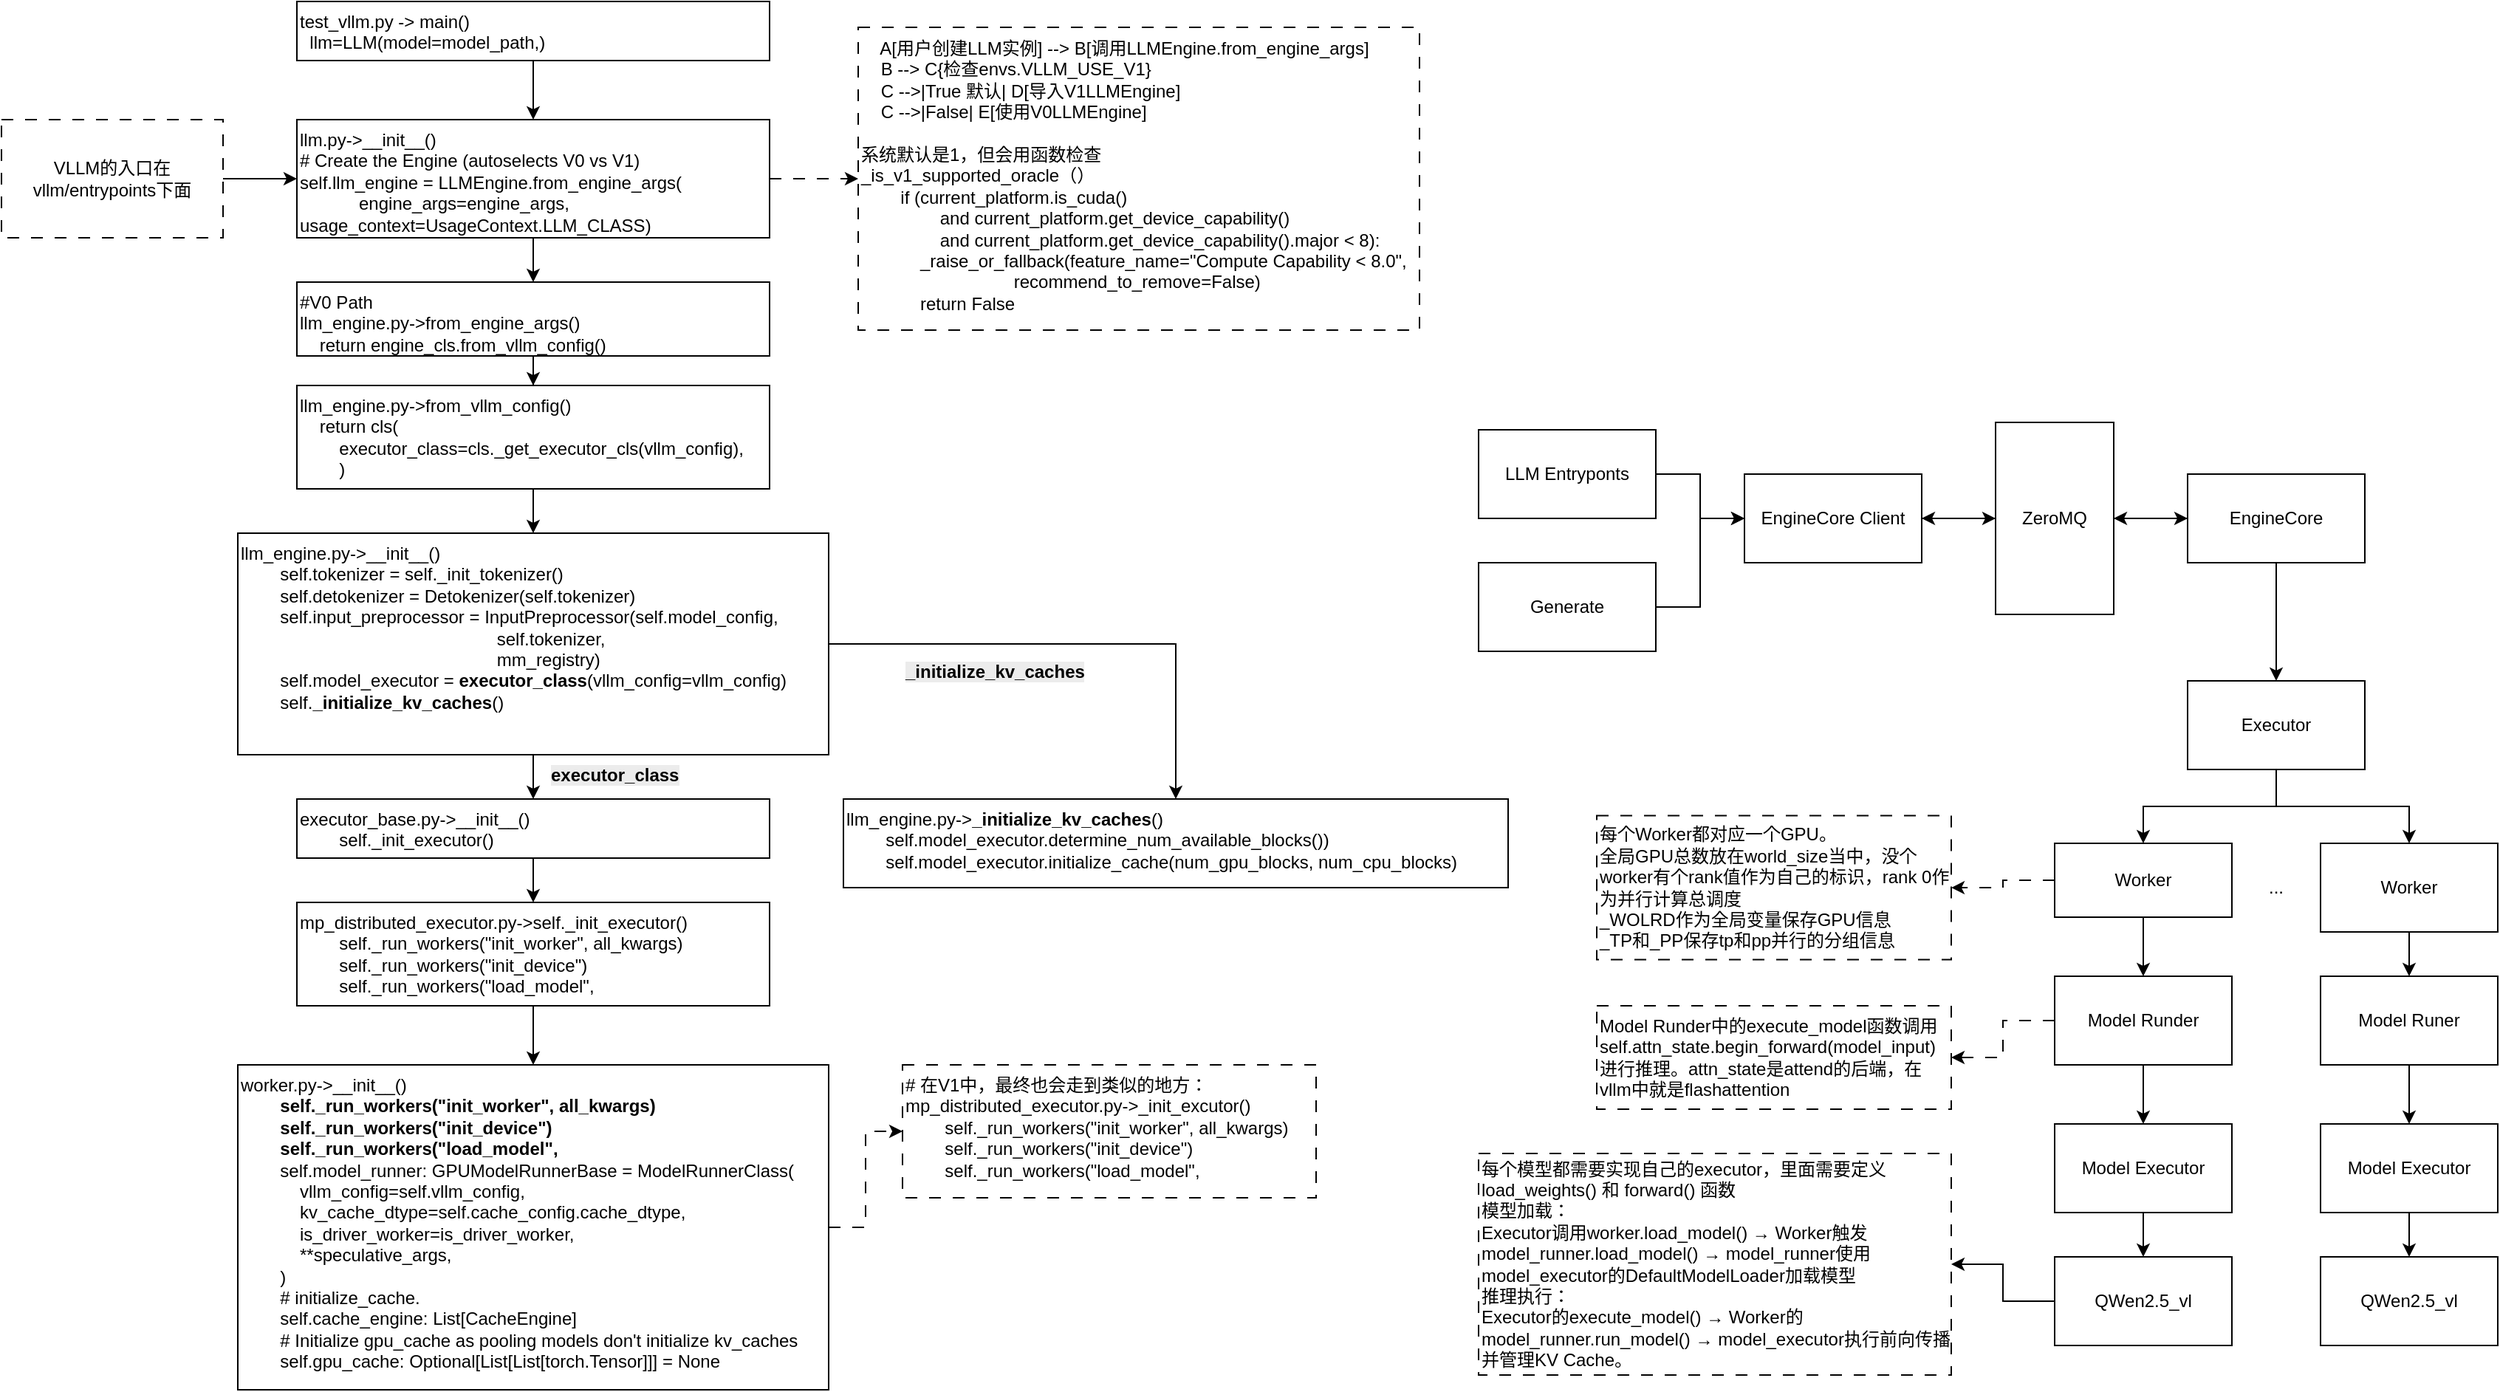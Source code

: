 <mxfile version="28.0.6">
  <diagram name="Page-1" id="GXyGxh3fhqGWcaT-Y3ZY">
    <mxGraphModel dx="2066" dy="1103" grid="1" gridSize="10" guides="1" tooltips="1" connect="1" arrows="1" fold="1" page="1" pageScale="1" pageWidth="850" pageHeight="1100" math="0" shadow="0">
      <root>
        <mxCell id="0" />
        <mxCell id="1" parent="0" />
        <mxCell id="sT55y12rGX_XL4kx0Qpv-9" value="" style="edgeStyle=orthogonalEdgeStyle;rounded=0;orthogonalLoop=1;jettySize=auto;html=1;" parent="1" source="sT55y12rGX_XL4kx0Qpv-1" target="sT55y12rGX_XL4kx0Qpv-8" edge="1">
          <mxGeometry relative="1" as="geometry" />
        </mxCell>
        <mxCell id="sT55y12rGX_XL4kx0Qpv-23" value="" style="edgeStyle=orthogonalEdgeStyle;rounded=0;orthogonalLoop=1;jettySize=auto;html=1;fontFamily=Helvetica;fontSize=12;fontColor=default;dashed=1;dashPattern=8 8;" parent="1" source="sT55y12rGX_XL4kx0Qpv-1" target="sT55y12rGX_XL4kx0Qpv-22" edge="1">
          <mxGeometry relative="1" as="geometry" />
        </mxCell>
        <mxCell id="sT55y12rGX_XL4kx0Qpv-1" value="llm.py-&gt;__init__()&#xa;# Create the Engine (autoselects V0 vs V1)&#xa;self.llm_engine = LLMEngine.from_engine_args(&#xa;            engine_args=engine_args, usage_context=UsageContext.LLM_CLASS)" style="rounded=0;whiteSpace=wrap;html=1;align=left;verticalAlign=top;" parent="1" vertex="1">
          <mxGeometry x="240" y="120" width="320" height="80" as="geometry" />
        </mxCell>
        <mxCell id="sT55y12rGX_XL4kx0Qpv-5" value="" style="edgeStyle=orthogonalEdgeStyle;rounded=0;orthogonalLoop=1;jettySize=auto;html=1;" parent="1" source="sT55y12rGX_XL4kx0Qpv-3" target="sT55y12rGX_XL4kx0Qpv-1" edge="1">
          <mxGeometry relative="1" as="geometry" />
        </mxCell>
        <mxCell id="sT55y12rGX_XL4kx0Qpv-3" value="VLLM的入口在 vllm/entrypoints下面" style="text;html=1;align=center;verticalAlign=middle;whiteSpace=wrap;rounded=0;strokeColor=default;dashed=1;dashPattern=8 8;" parent="1" vertex="1">
          <mxGeometry x="40" y="120" width="150" height="80" as="geometry" />
        </mxCell>
        <mxCell id="sT55y12rGX_XL4kx0Qpv-7" value="" style="edgeStyle=orthogonalEdgeStyle;rounded=0;orthogonalLoop=1;jettySize=auto;html=1;" parent="1" source="sT55y12rGX_XL4kx0Qpv-6" target="sT55y12rGX_XL4kx0Qpv-1" edge="1">
          <mxGeometry relative="1" as="geometry" />
        </mxCell>
        <mxCell id="sT55y12rGX_XL4kx0Qpv-6" value="test_vllm.py -&amp;gt; main()&lt;div&gt;&amp;nbsp; llm=LLM(model=model_path,)&lt;/div&gt;" style="rounded=0;whiteSpace=wrap;html=1;align=left;verticalAlign=top;" parent="1" vertex="1">
          <mxGeometry x="240" y="40" width="320" height="40" as="geometry" />
        </mxCell>
        <mxCell id="sT55y12rGX_XL4kx0Qpv-11" value="" style="edgeStyle=orthogonalEdgeStyle;rounded=0;orthogonalLoop=1;jettySize=auto;html=1;fontFamily=Helvetica;fontSize=12;fontColor=default;" parent="1" source="sT55y12rGX_XL4kx0Qpv-8" target="sT55y12rGX_XL4kx0Qpv-10" edge="1">
          <mxGeometry relative="1" as="geometry" />
        </mxCell>
        <mxCell id="sT55y12rGX_XL4kx0Qpv-8" value="&lt;div&gt;#V0 Path&lt;/div&gt;llm_engine.py-&amp;gt;from_engine_args()&lt;br&gt;&amp;nbsp; &amp;nbsp; return engine_cls.from_vllm_config()" style="rounded=0;whiteSpace=wrap;html=1;align=left;verticalAlign=top;" parent="1" vertex="1">
          <mxGeometry x="240" y="230" width="320" height="50" as="geometry" />
        </mxCell>
        <mxCell id="sT55y12rGX_XL4kx0Qpv-13" value="" style="edgeStyle=orthogonalEdgeStyle;rounded=0;orthogonalLoop=1;jettySize=auto;html=1;fontFamily=Helvetica;fontSize=12;fontColor=default;" parent="1" source="sT55y12rGX_XL4kx0Qpv-10" target="sT55y12rGX_XL4kx0Qpv-12" edge="1">
          <mxGeometry relative="1" as="geometry" />
        </mxCell>
        <mxCell id="sT55y12rGX_XL4kx0Qpv-10" value="llm_engine.py-&amp;gt;from_vllm_config()&lt;br&gt;&amp;nbsp; &amp;nbsp; return cls(&lt;div&gt;&lt;span style=&quot;white-space: pre;&quot;&gt;&#x9;&lt;/span&gt;executor_class=cls._get_executor_cls(vllm_config),&amp;nbsp;&lt;/div&gt;&lt;div&gt;&lt;span style=&quot;white-space: pre;&quot;&gt;&#x9;&lt;/span&gt;)&lt;/div&gt;" style="rounded=0;whiteSpace=wrap;html=1;align=left;verticalAlign=top;" parent="1" vertex="1">
          <mxGeometry x="240" y="300" width="320" height="70" as="geometry" />
        </mxCell>
        <mxCell id="sT55y12rGX_XL4kx0Qpv-15" value="" style="edgeStyle=orthogonalEdgeStyle;rounded=0;orthogonalLoop=1;jettySize=auto;html=1;fontFamily=Helvetica;fontSize=12;fontColor=default;" parent="1" source="sT55y12rGX_XL4kx0Qpv-12" target="sT55y12rGX_XL4kx0Qpv-14" edge="1">
          <mxGeometry relative="1" as="geometry" />
        </mxCell>
        <mxCell id="Y6s4YUltKjXgeL2X_BUD-3" value="" style="edgeStyle=orthogonalEdgeStyle;rounded=0;orthogonalLoop=1;jettySize=auto;html=1;" parent="1" source="sT55y12rGX_XL4kx0Qpv-12" target="Y6s4YUltKjXgeL2X_BUD-2" edge="1">
          <mxGeometry relative="1" as="geometry" />
        </mxCell>
        <mxCell id="sT55y12rGX_XL4kx0Qpv-12" value="llm_engine.py-&amp;gt;__init__()&lt;br&gt;&amp;nbsp; &amp;nbsp; &amp;nbsp; &amp;nbsp; self.tokenizer = self._init_tokenizer()&lt;br&gt;&amp;nbsp; &amp;nbsp; &amp;nbsp; &amp;nbsp; self.detokenizer = Detokenizer(self.tokenizer)&lt;br&gt;&amp;nbsp; &amp;nbsp; &amp;nbsp; &amp;nbsp; self.input_preprocessor = InputPreprocessor(self.model_config,&lt;br&gt;&amp;nbsp; &amp;nbsp; &amp;nbsp; &amp;nbsp; &amp;nbsp; &amp;nbsp; &amp;nbsp; &amp;nbsp; &amp;nbsp; &amp;nbsp; &amp;nbsp; &amp;nbsp; &amp;nbsp; &amp;nbsp; &amp;nbsp; &amp;nbsp; &amp;nbsp; &amp;nbsp; &amp;nbsp; &amp;nbsp; &amp;nbsp; &amp;nbsp; &amp;nbsp; &amp;nbsp; &amp;nbsp; &amp;nbsp; self.tokenizer,&lt;br&gt;&amp;nbsp; &amp;nbsp; &amp;nbsp; &amp;nbsp; &amp;nbsp; &amp;nbsp; &amp;nbsp; &amp;nbsp; &amp;nbsp; &amp;nbsp; &amp;nbsp; &amp;nbsp; &amp;nbsp; &amp;nbsp; &amp;nbsp; &amp;nbsp; &amp;nbsp; &amp;nbsp; &amp;nbsp; &amp;nbsp; &amp;nbsp; &amp;nbsp; &amp;nbsp; &amp;nbsp; &amp;nbsp; &amp;nbsp; mm_registry)&lt;br&gt;&amp;nbsp; &amp;nbsp; &amp;nbsp; &amp;nbsp; self.model_executor = &lt;b&gt;executor_class&lt;/b&gt;(vllm_config=vllm_config)&lt;br&gt;&#x9;&lt;span style=&quot;white-space: pre;&quot;&gt;&#x9;&lt;/span&gt;self.&lt;b&gt;_initialize_kv_caches&lt;/b&gt;()" style="rounded=0;whiteSpace=wrap;html=1;align=left;verticalAlign=top;" parent="1" vertex="1">
          <mxGeometry x="200" y="400" width="400" height="150" as="geometry" />
        </mxCell>
        <mxCell id="sT55y12rGX_XL4kx0Qpv-17" value="" style="edgeStyle=orthogonalEdgeStyle;rounded=0;orthogonalLoop=1;jettySize=auto;html=1;fontFamily=Helvetica;fontSize=12;fontColor=default;" parent="1" source="sT55y12rGX_XL4kx0Qpv-14" target="sT55y12rGX_XL4kx0Qpv-16" edge="1">
          <mxGeometry relative="1" as="geometry" />
        </mxCell>
        <mxCell id="sT55y12rGX_XL4kx0Qpv-14" value="executor_base.py-&amp;gt;__init__()&lt;br&gt;&amp;nbsp; &amp;nbsp; &amp;nbsp; &amp;nbsp; self._init_executor()" style="rounded=0;whiteSpace=wrap;html=1;align=left;verticalAlign=top;" parent="1" vertex="1">
          <mxGeometry x="240" y="580" width="320" height="40" as="geometry" />
        </mxCell>
        <mxCell id="sT55y12rGX_XL4kx0Qpv-19" value="" style="edgeStyle=orthogonalEdgeStyle;rounded=0;orthogonalLoop=1;jettySize=auto;html=1;fontFamily=Helvetica;fontSize=12;fontColor=default;" parent="1" source="sT55y12rGX_XL4kx0Qpv-16" target="sT55y12rGX_XL4kx0Qpv-18" edge="1">
          <mxGeometry relative="1" as="geometry" />
        </mxCell>
        <mxCell id="sT55y12rGX_XL4kx0Qpv-16" value="mp_distributed_executor.py-&amp;gt;self._init_executor()&lt;div&gt;&lt;div&gt;&amp;nbsp; &amp;nbsp; &amp;nbsp; &amp;nbsp; self._run_workers(&quot;init_worker&quot;, all_kwargs)&lt;/div&gt;&lt;div&gt;&amp;nbsp; &amp;nbsp; &amp;nbsp; &amp;nbsp; self._run_workers(&quot;init_device&quot;)&lt;/div&gt;&lt;div&gt;&amp;nbsp; &amp;nbsp; &amp;nbsp; &amp;nbsp; self._run_workers(&quot;load_model&quot;,&lt;/div&gt;&lt;/div&gt;" style="rounded=0;whiteSpace=wrap;html=1;align=left;verticalAlign=top;" parent="1" vertex="1">
          <mxGeometry x="240" y="650" width="320" height="70" as="geometry" />
        </mxCell>
        <mxCell id="sT55y12rGX_XL4kx0Qpv-25" value="" style="edgeStyle=orthogonalEdgeStyle;rounded=0;orthogonalLoop=1;jettySize=auto;html=1;fontFamily=Helvetica;fontSize=12;fontColor=default;dashed=1;dashPattern=8 8;" parent="1" source="sT55y12rGX_XL4kx0Qpv-18" target="sT55y12rGX_XL4kx0Qpv-24" edge="1">
          <mxGeometry relative="1" as="geometry" />
        </mxCell>
        <mxCell id="sT55y12rGX_XL4kx0Qpv-18" value="worker.py-&amp;gt;__init__()&lt;br&gt;&lt;b&gt;&amp;nbsp; &amp;nbsp; &amp;nbsp; &amp;nbsp; self._run_workers(&quot;init_worker&quot;, all_kwargs)&lt;br&gt;&amp;nbsp; &amp;nbsp; &amp;nbsp; &amp;nbsp; self._run_workers(&quot;init_device&quot;)&lt;br&gt;&amp;nbsp; &amp;nbsp; &amp;nbsp; &amp;nbsp; self._run_workers(&quot;load_model&quot;,&lt;/b&gt;&lt;br&gt;&amp;nbsp; &amp;nbsp; &amp;nbsp; &amp;nbsp; self.model_runner: GPUModelRunnerBase = ModelRunnerClass(&lt;br&gt;&amp;nbsp; &amp;nbsp; &amp;nbsp; &amp;nbsp; &amp;nbsp; &amp;nbsp; vllm_config=self.vllm_config,&lt;br&gt;&amp;nbsp; &amp;nbsp; &amp;nbsp; &amp;nbsp; &amp;nbsp; &amp;nbsp; kv_cache_dtype=self.cache_config.cache_dtype,&lt;br&gt;&amp;nbsp; &amp;nbsp; &amp;nbsp; &amp;nbsp; &amp;nbsp; &amp;nbsp; is_driver_worker=is_driver_worker,&lt;br&gt;&amp;nbsp; &amp;nbsp; &amp;nbsp; &amp;nbsp; &amp;nbsp; &amp;nbsp; **speculative_args,&lt;br&gt;&amp;nbsp; &amp;nbsp; &amp;nbsp; &amp;nbsp; )&lt;br&gt;&amp;nbsp; &amp;nbsp; &amp;nbsp; &amp;nbsp; # initialize_cache.&lt;br&gt;&amp;nbsp; &amp;nbsp; &amp;nbsp; &amp;nbsp; self.cache_engine: List[CacheEngine]&lt;br&gt;&amp;nbsp; &amp;nbsp; &amp;nbsp; &amp;nbsp; # Initialize gpu_cache as pooling models don&#39;t initialize kv_caches&lt;br&gt;&amp;nbsp; &amp;nbsp; &amp;nbsp; &amp;nbsp; self.gpu_cache: Optional[List[List[torch.Tensor]]] = None" style="rounded=0;whiteSpace=wrap;html=1;align=left;verticalAlign=top;" parent="1" vertex="1">
          <mxGeometry x="200" y="760" width="400" height="220" as="geometry" />
        </mxCell>
        <mxCell id="sT55y12rGX_XL4kx0Qpv-22" value="&amp;nbsp; &amp;nbsp; A[用户创建LLM实例] --&amp;gt; B[调用LLMEngine.from_engine_args]&lt;br&gt;&amp;nbsp; &amp;nbsp; B --&amp;gt; C{检查envs.VLLM_USE_V1}&lt;br&gt;&amp;nbsp; &amp;nbsp; C --&amp;gt;|True 默认| D[导入V1LLMEngine]&lt;br&gt;&amp;nbsp; &amp;nbsp; C --&amp;gt;|False| E[使用V0LLMEngine]&lt;br&gt;&lt;br&gt;系统默认是1，但会用函数检查&lt;br&gt;_is_v1_supported_oracle（）&lt;div&gt;&lt;div&gt;&amp;nbsp; &amp;nbsp; &amp;nbsp; &amp;nbsp; if (current_platform.is_cuda()&lt;/div&gt;&lt;div&gt;&amp;nbsp; &amp;nbsp; &amp;nbsp; &amp;nbsp; &amp;nbsp; &amp;nbsp; &amp;nbsp; &amp;nbsp; and current_platform.get_device_capability()&lt;/div&gt;&lt;div&gt;&amp;nbsp; &amp;nbsp; &amp;nbsp; &amp;nbsp; &amp;nbsp; &amp;nbsp; &amp;nbsp; &amp;nbsp; and current_platform.get_device_capability().major &amp;lt; 8):&lt;/div&gt;&lt;div&gt;&amp;nbsp; &amp;nbsp; &amp;nbsp; &amp;nbsp; &amp;nbsp; &amp;nbsp; _raise_or_fallback(feature_name=&quot;Compute Capability &amp;lt; 8.0&quot;,&lt;/div&gt;&lt;div&gt;&amp;nbsp; &amp;nbsp; &amp;nbsp; &amp;nbsp; &amp;nbsp; &amp;nbsp; &amp;nbsp; &amp;nbsp; &amp;nbsp; &amp;nbsp; &amp;nbsp; &amp;nbsp; &amp;nbsp; &amp;nbsp; &amp;nbsp; &amp;nbsp;recommend_to_remove=False)&lt;/div&gt;&lt;div&gt;&amp;nbsp; &amp;nbsp; &amp;nbsp; &amp;nbsp; &amp;nbsp; &amp;nbsp; return False&lt;/div&gt;&lt;/div&gt;" style="rounded=0;whiteSpace=wrap;html=1;align=left;verticalAlign=top;dashed=1;dashPattern=8 8;" parent="1" vertex="1">
          <mxGeometry x="620" y="57.5" width="380" height="205" as="geometry" />
        </mxCell>
        <mxCell id="sT55y12rGX_XL4kx0Qpv-24" value="&lt;div&gt;# 在V1中，最终也会走到类似的地方：&lt;/div&gt;mp_distributed_executor.py-&amp;gt;_init_excutor()&lt;br&gt;&amp;nbsp; &amp;nbsp; &amp;nbsp; &amp;nbsp; self._run_workers(&quot;init_worker&quot;, all_kwargs)&lt;br&gt;&amp;nbsp; &amp;nbsp; &amp;nbsp; &amp;nbsp; self._run_workers(&quot;init_device&quot;)&lt;br&gt;&amp;nbsp; &amp;nbsp; &amp;nbsp; &amp;nbsp; self._run_workers(&quot;load_model&quot;," style="rounded=0;whiteSpace=wrap;html=1;align=left;verticalAlign=top;dashed=1;dashPattern=8 8;" parent="1" vertex="1">
          <mxGeometry x="650" y="760" width="280" height="90" as="geometry" />
        </mxCell>
        <mxCell id="Y6s4YUltKjXgeL2X_BUD-1" value="&lt;b style=&quot;forced-color-adjust: none; color: rgb(0, 0, 0); font-family: Helvetica; font-size: 12px; font-style: normal; font-variant-ligatures: normal; font-variant-caps: normal; letter-spacing: normal; orphans: 2; text-align: left; text-indent: 0px; text-transform: none; widows: 2; word-spacing: 0px; -webkit-text-stroke-width: 0px; white-space: normal; background-color: rgb(236, 236, 236); text-decoration-thickness: initial; text-decoration-style: initial; text-decoration-color: initial;&quot;&gt;executor_class&lt;/b&gt;" style="text;whiteSpace=wrap;html=1;" parent="1" vertex="1">
          <mxGeometry x="410" y="550" width="120" height="40" as="geometry" />
        </mxCell>
        <mxCell id="Y6s4YUltKjXgeL2X_BUD-2" value="llm_engine.py-&amp;gt;&lt;b&gt;_initialize_kv_caches&lt;/b&gt;()&lt;br&gt;&amp;nbsp; &amp;nbsp; &amp;nbsp; &amp;nbsp;&amp;nbsp;self.model_executor.determine_num_available_blocks())&lt;br&gt;&#x9;&lt;span style=&quot;white-space: pre;&quot;&gt;&#x9;&lt;/span&gt;self.model_executor.initialize_cache(num_gpu_blocks, num_cpu_blocks)" style="rounded=0;whiteSpace=wrap;html=1;align=left;verticalAlign=top;" parent="1" vertex="1">
          <mxGeometry x="610" y="580" width="450" height="60" as="geometry" />
        </mxCell>
        <mxCell id="Y6s4YUltKjXgeL2X_BUD-4" value="&lt;b style=&quot;forced-color-adjust: none; color: rgb(0, 0, 0); font-family: Helvetica; font-size: 12px; font-style: normal; font-variant-ligatures: normal; font-variant-caps: normal; letter-spacing: normal; orphans: 2; text-align: left; text-indent: 0px; text-transform: none; widows: 2; word-spacing: 0px; -webkit-text-stroke-width: 0px; white-space: normal; background-color: rgb(236, 236, 236); text-decoration-thickness: initial; text-decoration-style: initial; text-decoration-color: initial;&quot;&gt;_initialize_kv_caches&lt;/b&gt;" style="text;whiteSpace=wrap;html=1;" parent="1" vertex="1">
          <mxGeometry x="650" y="480" width="150" height="40" as="geometry" />
        </mxCell>
        <mxCell id="FvFLSkKqpKLTtvr1RCym-4" style="edgeStyle=orthogonalEdgeStyle;rounded=0;orthogonalLoop=1;jettySize=auto;html=1;entryX=0;entryY=0.5;entryDx=0;entryDy=0;" parent="1" source="FvFLSkKqpKLTtvr1RCym-1" target="FvFLSkKqpKLTtvr1RCym-3" edge="1">
          <mxGeometry relative="1" as="geometry" />
        </mxCell>
        <mxCell id="FvFLSkKqpKLTtvr1RCym-1" value="LLM Entryponts" style="rounded=0;whiteSpace=wrap;html=1;" parent="1" vertex="1">
          <mxGeometry x="1040" y="330" width="120" height="60" as="geometry" />
        </mxCell>
        <mxCell id="FvFLSkKqpKLTtvr1RCym-5" style="edgeStyle=orthogonalEdgeStyle;rounded=0;orthogonalLoop=1;jettySize=auto;html=1;entryX=0;entryY=0.5;entryDx=0;entryDy=0;" parent="1" source="FvFLSkKqpKLTtvr1RCym-2" target="FvFLSkKqpKLTtvr1RCym-3" edge="1">
          <mxGeometry relative="1" as="geometry" />
        </mxCell>
        <mxCell id="FvFLSkKqpKLTtvr1RCym-2" value="Generate" style="rounded=0;whiteSpace=wrap;html=1;" parent="1" vertex="1">
          <mxGeometry x="1040" y="420" width="120" height="60" as="geometry" />
        </mxCell>
        <mxCell id="FvFLSkKqpKLTtvr1RCym-7" value="" style="edgeStyle=orthogonalEdgeStyle;rounded=0;orthogonalLoop=1;jettySize=auto;html=1;" parent="1" source="FvFLSkKqpKLTtvr1RCym-3" target="FvFLSkKqpKLTtvr1RCym-6" edge="1">
          <mxGeometry relative="1" as="geometry" />
        </mxCell>
        <mxCell id="FvFLSkKqpKLTtvr1RCym-9" value="" style="edgeStyle=orthogonalEdgeStyle;rounded=0;orthogonalLoop=1;jettySize=auto;html=1;" parent="1" source="FvFLSkKqpKLTtvr1RCym-3" target="FvFLSkKqpKLTtvr1RCym-8" edge="1">
          <mxGeometry relative="1" as="geometry" />
        </mxCell>
        <mxCell id="FvFLSkKqpKLTtvr1RCym-3" value="EngineCore Client" style="rounded=0;whiteSpace=wrap;html=1;" parent="1" vertex="1">
          <mxGeometry x="1220" y="360" width="120" height="60" as="geometry" />
        </mxCell>
        <mxCell id="FvFLSkKqpKLTtvr1RCym-10" value="" style="edgeStyle=orthogonalEdgeStyle;rounded=0;orthogonalLoop=1;jettySize=auto;html=1;" parent="1" source="FvFLSkKqpKLTtvr1RCym-6" target="FvFLSkKqpKLTtvr1RCym-3" edge="1">
          <mxGeometry relative="1" as="geometry" />
        </mxCell>
        <mxCell id="FvFLSkKqpKLTtvr1RCym-6" value="ZeroMQ" style="rounded=0;whiteSpace=wrap;html=1;" parent="1" vertex="1">
          <mxGeometry x="1390" y="325" width="80" height="130" as="geometry" />
        </mxCell>
        <mxCell id="FvFLSkKqpKLTtvr1RCym-11" value="" style="edgeStyle=orthogonalEdgeStyle;rounded=0;orthogonalLoop=1;jettySize=auto;html=1;" parent="1" source="FvFLSkKqpKLTtvr1RCym-8" target="FvFLSkKqpKLTtvr1RCym-6" edge="1">
          <mxGeometry relative="1" as="geometry" />
        </mxCell>
        <mxCell id="FvFLSkKqpKLTtvr1RCym-13" value="" style="edgeStyle=orthogonalEdgeStyle;rounded=0;orthogonalLoop=1;jettySize=auto;html=1;" parent="1" source="FvFLSkKqpKLTtvr1RCym-8" target="FvFLSkKqpKLTtvr1RCym-12" edge="1">
          <mxGeometry relative="1" as="geometry" />
        </mxCell>
        <mxCell id="FvFLSkKqpKLTtvr1RCym-8" value="EngineCore" style="rounded=0;whiteSpace=wrap;html=1;" parent="1" vertex="1">
          <mxGeometry x="1520" y="360" width="120" height="60" as="geometry" />
        </mxCell>
        <mxCell id="FvFLSkKqpKLTtvr1RCym-15" value="" style="edgeStyle=orthogonalEdgeStyle;rounded=0;orthogonalLoop=1;jettySize=auto;html=1;" parent="1" source="FvFLSkKqpKLTtvr1RCym-12" target="FvFLSkKqpKLTtvr1RCym-14" edge="1">
          <mxGeometry relative="1" as="geometry" />
        </mxCell>
        <mxCell id="FvFLSkKqpKLTtvr1RCym-17" value="" style="edgeStyle=orthogonalEdgeStyle;rounded=0;orthogonalLoop=1;jettySize=auto;html=1;" parent="1" source="FvFLSkKqpKLTtvr1RCym-12" target="FvFLSkKqpKLTtvr1RCym-16" edge="1">
          <mxGeometry relative="1" as="geometry" />
        </mxCell>
        <mxCell id="FvFLSkKqpKLTtvr1RCym-12" value="Executor" style="rounded=0;whiteSpace=wrap;html=1;" parent="1" vertex="1">
          <mxGeometry x="1520" y="500" width="120" height="60" as="geometry" />
        </mxCell>
        <mxCell id="FvFLSkKqpKLTtvr1RCym-20" value="" style="edgeStyle=orthogonalEdgeStyle;rounded=0;orthogonalLoop=1;jettySize=auto;html=1;" parent="1" source="FvFLSkKqpKLTtvr1RCym-14" target="FvFLSkKqpKLTtvr1RCym-19" edge="1">
          <mxGeometry relative="1" as="geometry" />
        </mxCell>
        <mxCell id="FvFLSkKqpKLTtvr1RCym-24" value="" style="edgeStyle=orthogonalEdgeStyle;rounded=0;orthogonalLoop=1;jettySize=auto;html=1;dashed=1;dashPattern=8 8;" parent="1" source="FvFLSkKqpKLTtvr1RCym-14" target="FvFLSkKqpKLTtvr1RCym-23" edge="1">
          <mxGeometry relative="1" as="geometry" />
        </mxCell>
        <mxCell id="FvFLSkKqpKLTtvr1RCym-14" value="Worker" style="rounded=0;whiteSpace=wrap;html=1;" parent="1" vertex="1">
          <mxGeometry x="1430" y="610" width="120" height="50" as="geometry" />
        </mxCell>
        <mxCell id="FvFLSkKqpKLTtvr1RCym-22" value="" style="edgeStyle=orthogonalEdgeStyle;rounded=0;orthogonalLoop=1;jettySize=auto;html=1;" parent="1" source="FvFLSkKqpKLTtvr1RCym-16" target="FvFLSkKqpKLTtvr1RCym-21" edge="1">
          <mxGeometry relative="1" as="geometry" />
        </mxCell>
        <mxCell id="FvFLSkKqpKLTtvr1RCym-16" value="Worker" style="rounded=0;whiteSpace=wrap;html=1;" parent="1" vertex="1">
          <mxGeometry x="1610" y="610" width="120" height="60" as="geometry" />
        </mxCell>
        <mxCell id="FvFLSkKqpKLTtvr1RCym-18" value="..." style="text;html=1;align=center;verticalAlign=middle;whiteSpace=wrap;rounded=0;" parent="1" vertex="1">
          <mxGeometry x="1550" y="625" width="60" height="30" as="geometry" />
        </mxCell>
        <mxCell id="mGCUkn8bLk5gTM7kcdC7-2" value="" style="edgeStyle=orthogonalEdgeStyle;rounded=0;orthogonalLoop=1;jettySize=auto;html=1;dashed=1;dashPattern=8 8;" edge="1" parent="1" source="FvFLSkKqpKLTtvr1RCym-19" target="mGCUkn8bLk5gTM7kcdC7-1">
          <mxGeometry relative="1" as="geometry" />
        </mxCell>
        <mxCell id="mGCUkn8bLk5gTM7kcdC7-4" value="" style="edgeStyle=orthogonalEdgeStyle;rounded=0;orthogonalLoop=1;jettySize=auto;html=1;" edge="1" parent="1" source="FvFLSkKqpKLTtvr1RCym-19" target="mGCUkn8bLk5gTM7kcdC7-3">
          <mxGeometry relative="1" as="geometry" />
        </mxCell>
        <mxCell id="FvFLSkKqpKLTtvr1RCym-19" value="Model Runder" style="rounded=0;whiteSpace=wrap;html=1;" parent="1" vertex="1">
          <mxGeometry x="1430" y="700" width="120" height="60" as="geometry" />
        </mxCell>
        <mxCell id="mGCUkn8bLk5gTM7kcdC7-6" value="" style="edgeStyle=orthogonalEdgeStyle;rounded=0;orthogonalLoop=1;jettySize=auto;html=1;" edge="1" parent="1" source="FvFLSkKqpKLTtvr1RCym-21" target="mGCUkn8bLk5gTM7kcdC7-5">
          <mxGeometry relative="1" as="geometry" />
        </mxCell>
        <mxCell id="FvFLSkKqpKLTtvr1RCym-21" value="Model Runer" style="rounded=0;whiteSpace=wrap;html=1;" parent="1" vertex="1">
          <mxGeometry x="1610" y="700" width="120" height="60" as="geometry" />
        </mxCell>
        <mxCell id="FvFLSkKqpKLTtvr1RCym-23" value="每个Worker都对应一个GPU。&lt;div&gt;全局GPU总数放在world_size当中，没个worker有个rank值作为自己的标识，rank 0作为并行计算总调度&lt;/div&gt;&lt;div&gt;_WOLRD作为全局变量保存GPU信息&lt;/div&gt;&lt;div&gt;_TP和_PP保存tp和pp并行的分组信息&lt;/div&gt;" style="rounded=0;whiteSpace=wrap;html=1;dashed=1;dashPattern=8 8;align=left;" parent="1" vertex="1">
          <mxGeometry x="1120" y="591.25" width="240" height="97.5" as="geometry" />
        </mxCell>
        <mxCell id="mGCUkn8bLk5gTM7kcdC7-1" value="Model Runder中的execute_model函数调用self.attn_state.begin_forward(model_input)进行推理。attn_state是attend的后端，在vllm中就是flashattention" style="rounded=0;whiteSpace=wrap;html=1;dashed=1;dashPattern=8 8;align=left;" vertex="1" parent="1">
          <mxGeometry x="1120" y="720" width="240" height="70" as="geometry" />
        </mxCell>
        <mxCell id="mGCUkn8bLk5gTM7kcdC7-8" value="" style="edgeStyle=orthogonalEdgeStyle;rounded=0;orthogonalLoop=1;jettySize=auto;html=1;" edge="1" parent="1" source="mGCUkn8bLk5gTM7kcdC7-3" target="mGCUkn8bLk5gTM7kcdC7-7">
          <mxGeometry relative="1" as="geometry" />
        </mxCell>
        <mxCell id="mGCUkn8bLk5gTM7kcdC7-3" value="Model Executor" style="rounded=0;whiteSpace=wrap;html=1;" vertex="1" parent="1">
          <mxGeometry x="1430" y="800" width="120" height="60" as="geometry" />
        </mxCell>
        <mxCell id="mGCUkn8bLk5gTM7kcdC7-10" value="" style="edgeStyle=orthogonalEdgeStyle;rounded=0;orthogonalLoop=1;jettySize=auto;html=1;" edge="1" parent="1" source="mGCUkn8bLk5gTM7kcdC7-5" target="mGCUkn8bLk5gTM7kcdC7-9">
          <mxGeometry relative="1" as="geometry" />
        </mxCell>
        <mxCell id="mGCUkn8bLk5gTM7kcdC7-5" value="Model Executor" style="rounded=0;whiteSpace=wrap;html=1;" vertex="1" parent="1">
          <mxGeometry x="1610" y="800" width="120" height="60" as="geometry" />
        </mxCell>
        <mxCell id="mGCUkn8bLk5gTM7kcdC7-12" value="" style="edgeStyle=orthogonalEdgeStyle;rounded=0;orthogonalLoop=1;jettySize=auto;html=1;" edge="1" parent="1" source="mGCUkn8bLk5gTM7kcdC7-7" target="mGCUkn8bLk5gTM7kcdC7-11">
          <mxGeometry relative="1" as="geometry" />
        </mxCell>
        <mxCell id="mGCUkn8bLk5gTM7kcdC7-7" value="QWen2.5_vl" style="rounded=0;whiteSpace=wrap;html=1;" vertex="1" parent="1">
          <mxGeometry x="1430" y="890" width="120" height="60" as="geometry" />
        </mxCell>
        <mxCell id="mGCUkn8bLk5gTM7kcdC7-9" value="QWen2.5_vl" style="rounded=0;whiteSpace=wrap;html=1;" vertex="1" parent="1">
          <mxGeometry x="1610" y="890" width="120" height="60" as="geometry" />
        </mxCell>
        <mxCell id="mGCUkn8bLk5gTM7kcdC7-11" value="每个模型都需要实现自己的executor，里面需要定义 load_weights() 和 forward() 函数&lt;br&gt;‌模型加载‌：&lt;div&gt;Executor调用worker.load_model()&amp;nbsp;→ Worker触发model_runner.load_model()&amp;nbsp;→&amp;nbsp;model_runner使用model_executor的DefaultModelLoader加载模型‌&lt;div&gt;推理执行‌：&lt;/div&gt;&lt;div&gt;Executor的execute_model()&amp;nbsp;→ Worker的model_runner.run_model()&amp;nbsp;→&amp;nbsp;model_executor执行前向传播并管理KV Cache‌。&lt;/div&gt;&lt;/div&gt;" style="rounded=0;whiteSpace=wrap;html=1;dashed=1;dashPattern=8 8;align=left;" vertex="1" parent="1">
          <mxGeometry x="1040" y="820" width="320" height="150" as="geometry" />
        </mxCell>
      </root>
    </mxGraphModel>
  </diagram>
</mxfile>
